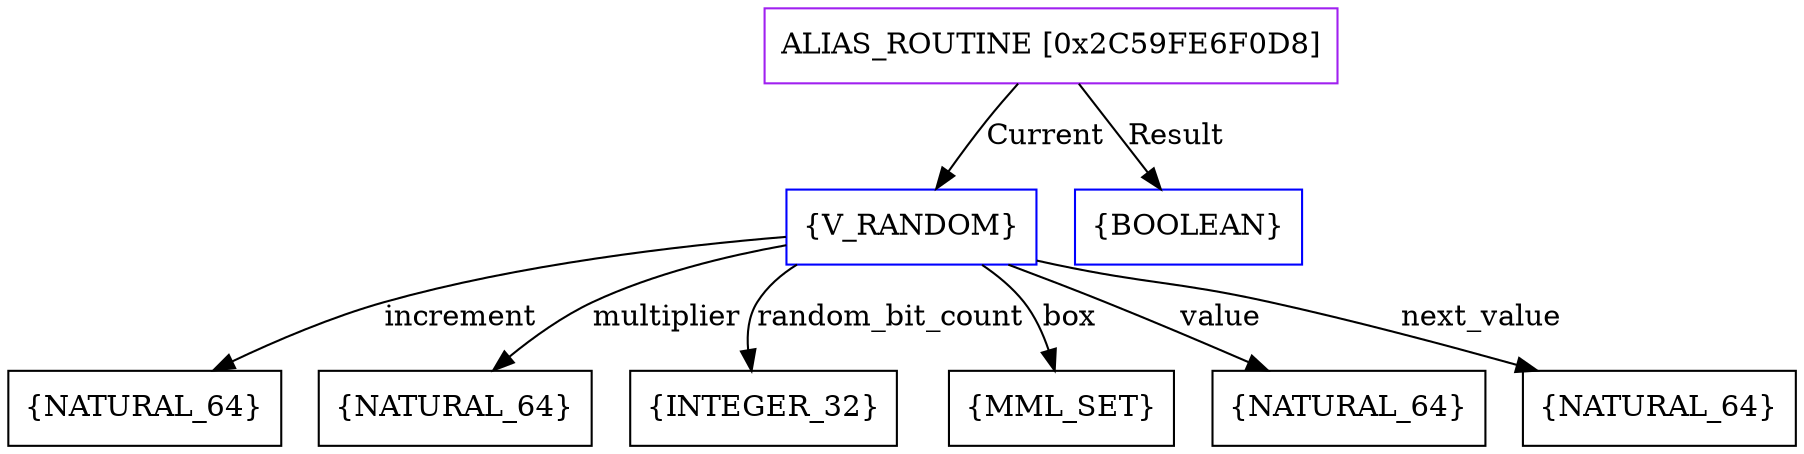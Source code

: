 digraph g {
	node [shape=box]
	b1[color=purple label=<ALIAS_ROUTINE [0x2C59FE6F0D8]>]
	b2[color=blue label=<{V_RANDOM}>]
	b3[label=<{NATURAL_64}>]
	b4[label=<{NATURAL_64}>]
	b5[label=<{INTEGER_32}>]
	b6[label=<{MML_SET}>]
	b7[label=<{NATURAL_64}>]
	b8[label=<{NATURAL_64}>]
	b9[color=blue label=<{BOOLEAN}>]
	b1->b2[label=<Current>]
	b2->b3[label=<increment>]
	b2->b4[label=<multiplier>]
	b2->b5[label=<random_bit_count>]
	b2->b6[label=<box>]
	b2->b7[label=<value>]
	b2->b8[label=<next_value>]
	b1->b9[label=<Result>]
}
